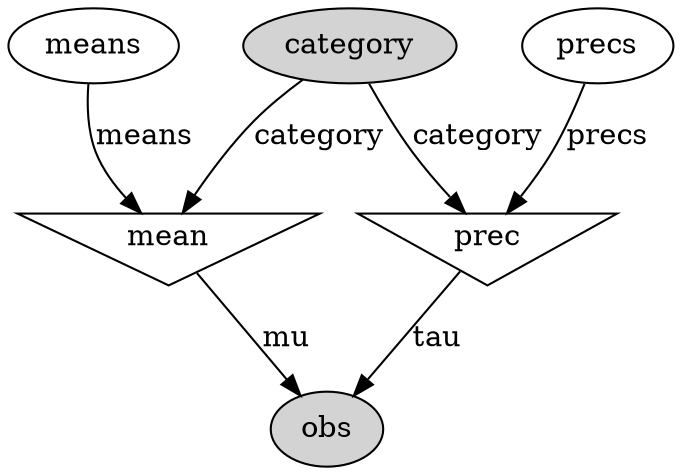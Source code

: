 digraph G {
obs [style=filled];
mean [shape=invtriangle];
mean -> obs  [label=mu];
category [style=filled];
category -> mean  [label=category];
means;
means -> mean  [label=means];
prec [shape=invtriangle];
prec -> obs  [label=tau];
category -> prec  [label=category];
precs;
precs -> prec  [label=precs];
}
